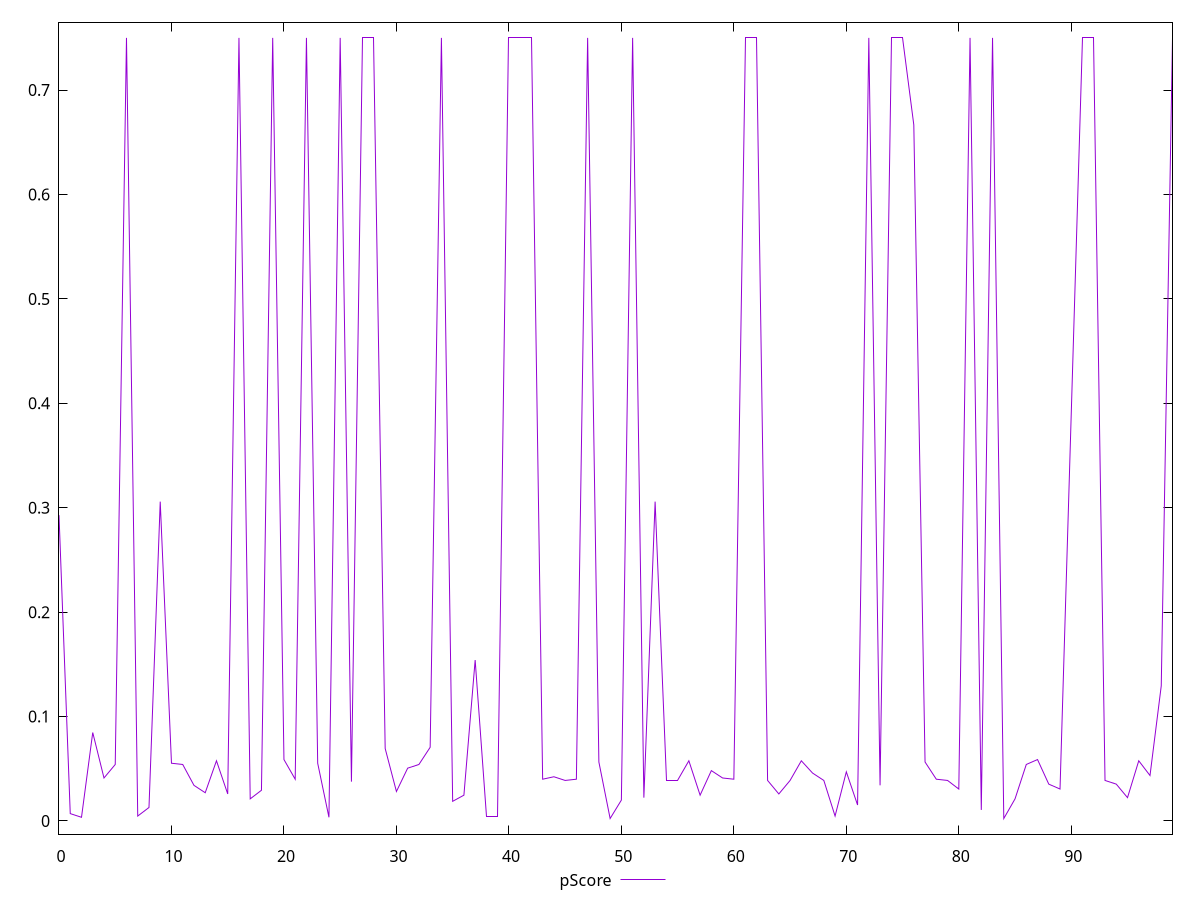 reset

$pScore <<EOF
0 0.29294117647058826
1 0.0070588235294117285
2 0.003529411764705892
3 0.08470588235294119
4 0.04117647058823526
5 0.05411764705882349
6 0.75
7 0.004705882352941171
8 0.012941176470588234
9 0.3058823529411765
10 0.05529411764705883
11 0.05411764705882349
12 0.03411764705882353
13 0.027058823529411746
14 0.057647058823529385
15 0.025882352941176467
16 0.75
17 0.021176470588235297
18 0.02941176470588236
19 0.75
20 0.05882352941176472
21 0.03999999999999998
22 0.75
23 0.05529411764705883
24 0.003529411764705892
25 0.75
26 0.03764705882352942
27 0.75
28 0.75
29 0.06941176470588234
30 0.028235294117647025
31 0.050588235294117656
32 0.05411764705882349
33 0.07058823529411762
34 0.75
35 0.018823529411764683
36 0.02470588235294119
37 0.15411764705882353
38 0.004705882352941171
39 0.004705882352941171
40 0.75
41 0.75
42 0.75
43 0.03999999999999998
44 0.04235294117647059
45 0.0388235294117647
46 0.03999999999999998
47 0.75
48 0.056470588235294106
49 0.0023529411764705577
50 0.019999999999999962
51 0.75
52 0.022352941176470575
53 0.3058823529411765
54 0.0388235294117647
55 0.0388235294117647
56 0.057647058823529385
57 0.02470588235294119
58 0.04823529411764704
59 0.04117647058823526
60 0.03999999999999998
61 0.75
62 0.75
63 0.0388235294117647
64 0.025882352941176467
65 0.0388235294117647
66 0.057647058823529385
67 0.045882352941176485
68 0.0388235294117647
69 0.004705882352941171
70 0.047058823529411764
71 0.015294117647058791
72 0.75
73 0.03411764705882353
74 0.75
75 0.75
76 0.6666666666666666
77 0.056470588235294106
78 0.03999999999999998
79 0.0388235294117647
80 0.03058823529411764
81 0.75
82 0.01058823529411762
83 0.75
84 0.0023529411764705577
85 0.021176470588235297
86 0.05411764705882349
87 0.05882352941176472
88 0.03529411764705881
89 0.03058823529411764
91 0.75
92 0.75
93 0.0388235294117647
94 0.03529411764705881
95 0.022352941176470575
96 0.057647058823529385
97 0.04352941176470587
98 0.12941176470588234
99 0.75
EOF

set key outside below
set xrange [0:99]
set yrange [-0.012600000000000031:0.7649529411764706]
set trange [-0.012600000000000031:0.7649529411764706]
set terminal svg size 640, 500 enhanced background rgb 'white'
set output "report/report_00029_2021-02-24T13-36-40.390Z/uses-text-compression/samples/card/pScore/values.svg"

plot $pScore title "pScore" with line

reset
